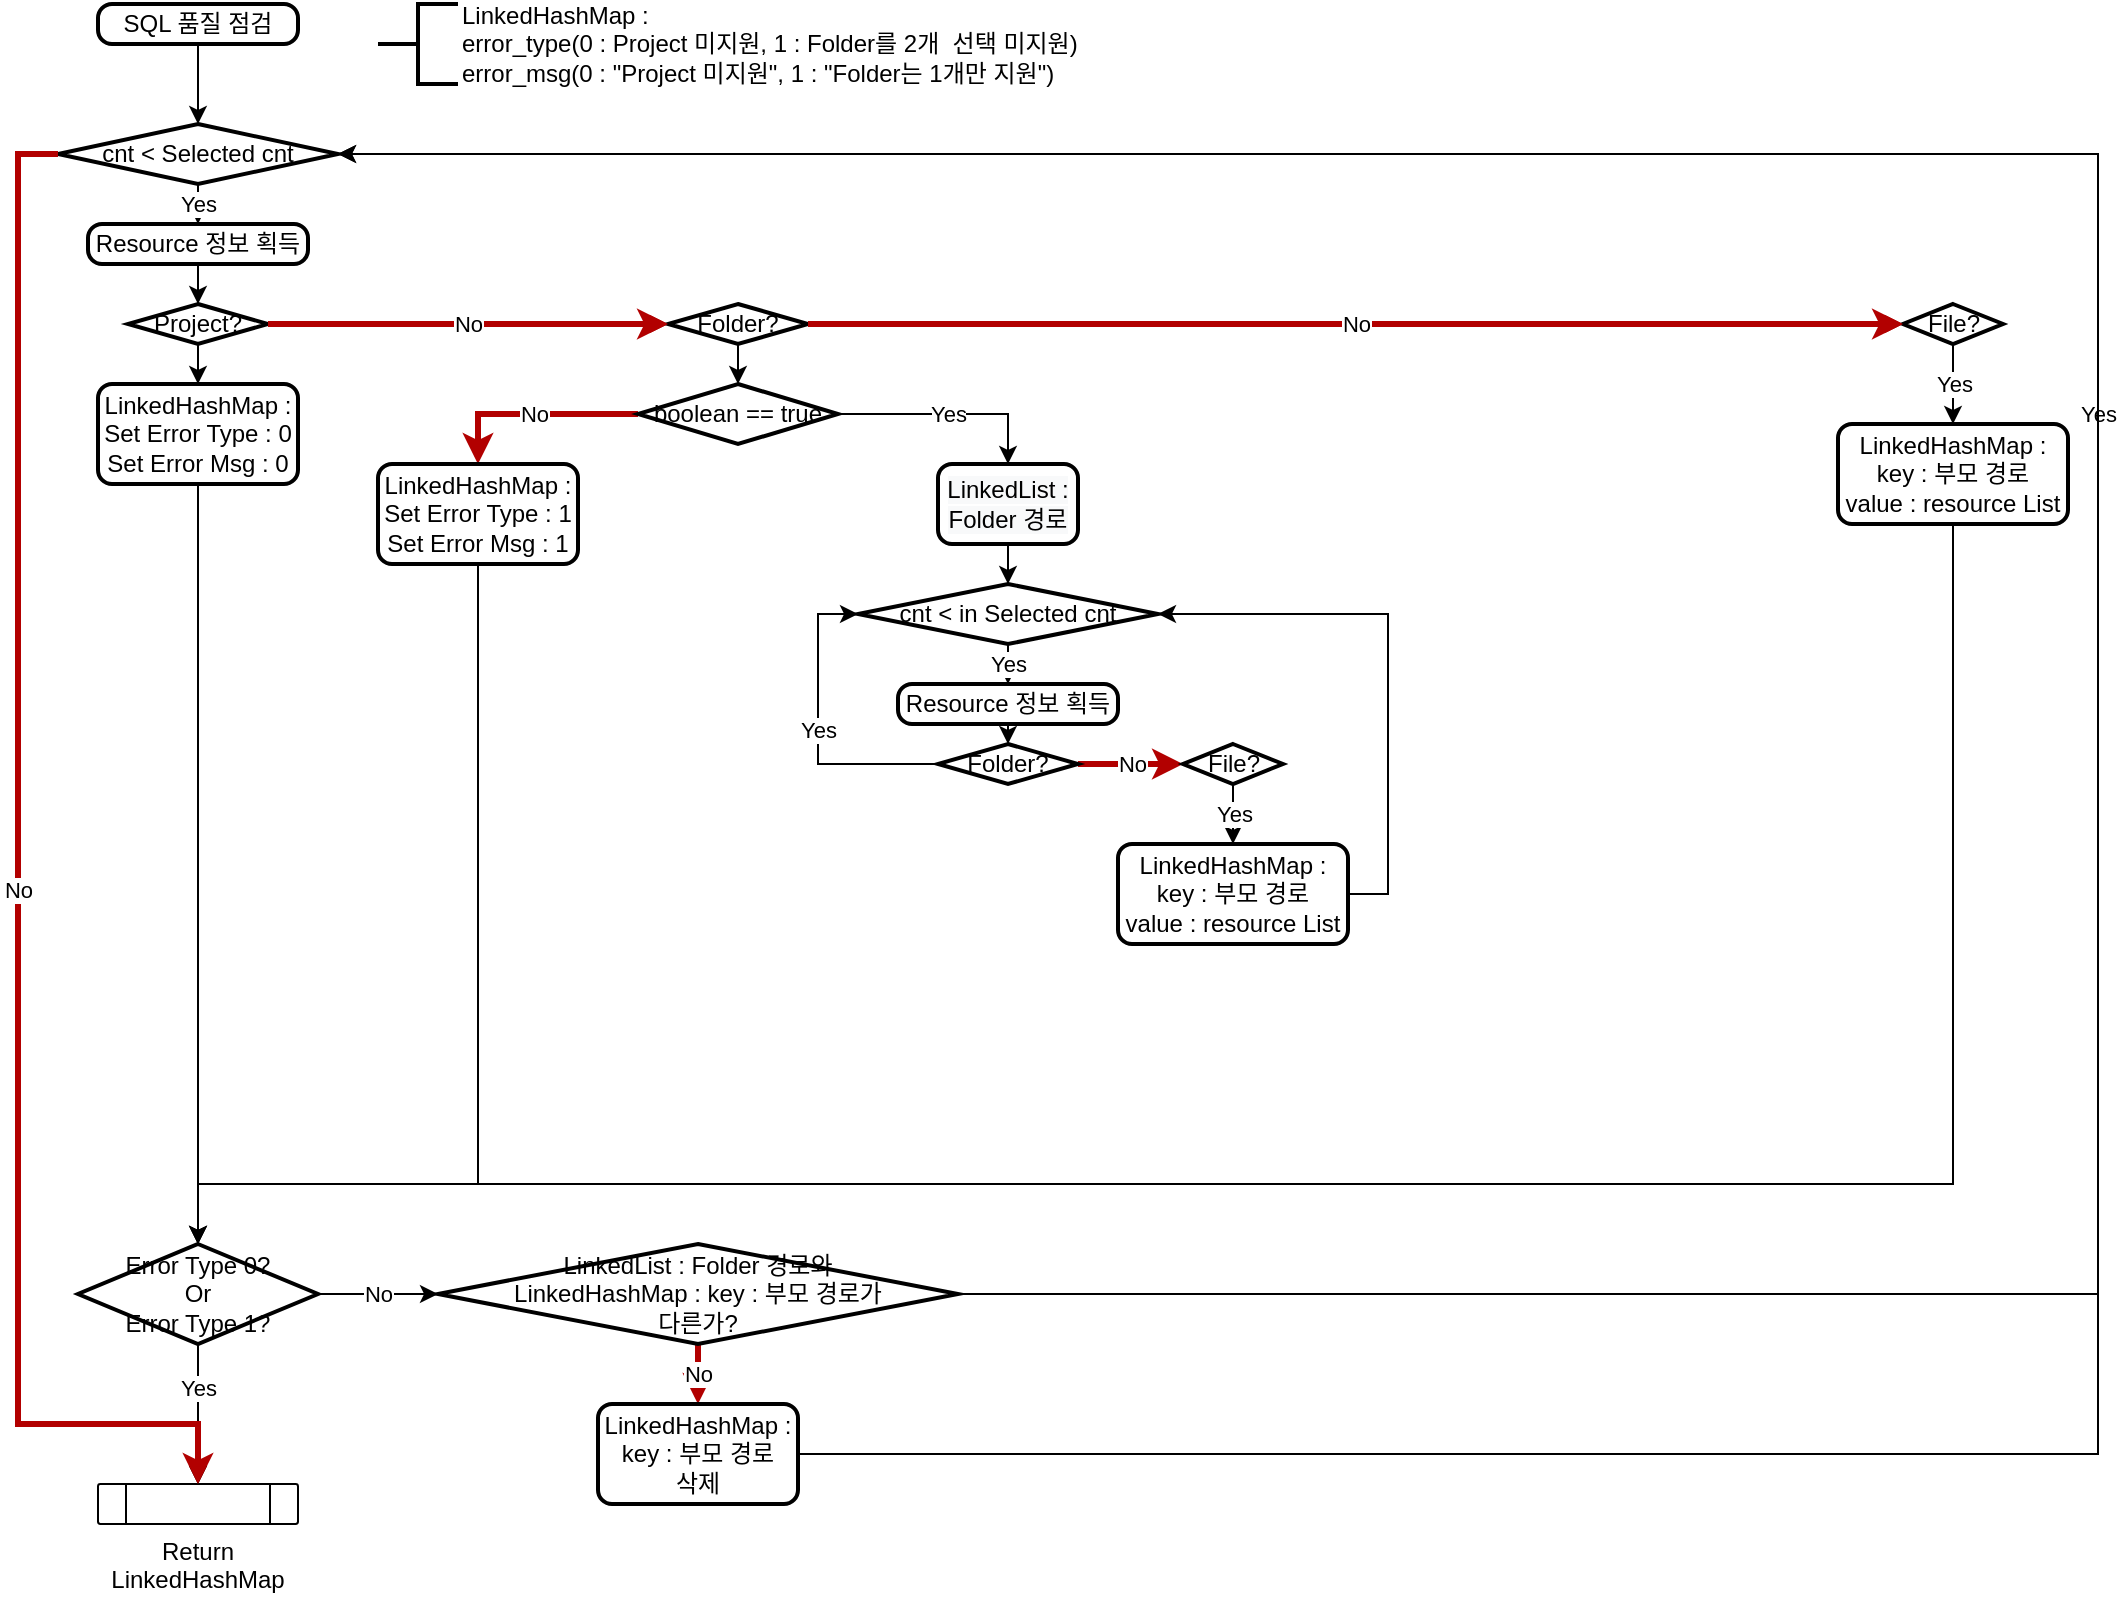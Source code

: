 <mxfile version="14.5.3" type="github">
  <diagram id="C5RBs43oDa-KdzZeNtuy" name="Page-1">
    <mxGraphModel dx="1422" dy="762" grid="1" gridSize="10" guides="1" tooltips="1" connect="1" arrows="1" fold="1" page="1" pageScale="1" pageWidth="1169" pageHeight="827" math="0" shadow="0">
      <root>
        <mxCell id="WIyWlLk6GJQsqaUBKTNV-0" />
        <mxCell id="WIyWlLk6GJQsqaUBKTNV-1" parent="WIyWlLk6GJQsqaUBKTNV-0" />
        <mxCell id="KDvS2yM697CIPFRJHkad-46" style="edgeStyle=orthogonalEdgeStyle;rounded=0;orthogonalLoop=1;jettySize=auto;html=1;exitX=0.5;exitY=1;exitDx=0;exitDy=0;entryX=0.5;entryY=0;entryDx=0;entryDy=0;entryPerimeter=0;" edge="1" parent="WIyWlLk6GJQsqaUBKTNV-1" source="KDvS2yM697CIPFRJHkad-1" target="KDvS2yM697CIPFRJHkad-4">
          <mxGeometry relative="1" as="geometry" />
        </mxCell>
        <mxCell id="KDvS2yM697CIPFRJHkad-1" value="SQL 품질 점검" style="rounded=1;whiteSpace=wrap;html=1;absoluteArcSize=1;arcSize=14;strokeWidth=2;" vertex="1" parent="WIyWlLk6GJQsqaUBKTNV-1">
          <mxGeometry x="150" y="10" width="100" height="20" as="geometry" />
        </mxCell>
        <mxCell id="KDvS2yM697CIPFRJHkad-7" value="Yes" style="edgeStyle=orthogonalEdgeStyle;rounded=0;orthogonalLoop=1;jettySize=auto;html=1;exitX=0.5;exitY=1;exitDx=0;exitDy=0;exitPerimeter=0;entryX=0.5;entryY=0;entryDx=0;entryDy=0;" edge="1" parent="WIyWlLk6GJQsqaUBKTNV-1" source="KDvS2yM697CIPFRJHkad-4" target="KDvS2yM697CIPFRJHkad-6">
          <mxGeometry relative="1" as="geometry" />
        </mxCell>
        <mxCell id="KDvS2yM697CIPFRJHkad-47" value="No" style="edgeStyle=orthogonalEdgeStyle;rounded=0;orthogonalLoop=1;jettySize=auto;html=1;exitX=0;exitY=0.5;exitDx=0;exitDy=0;exitPerimeter=0;entryX=0.5;entryY=0;entryDx=0;entryDy=0;fillColor=#e51400;strokeColor=#B20000;" edge="1" parent="WIyWlLk6GJQsqaUBKTNV-1" source="KDvS2yM697CIPFRJHkad-4" target="KDvS2yM697CIPFRJHkad-21">
          <mxGeometry relative="1" as="geometry">
            <Array as="points">
              <mxPoint x="110" y="85" />
              <mxPoint x="110" y="720" />
              <mxPoint x="200" y="720" />
            </Array>
          </mxGeometry>
        </mxCell>
        <mxCell id="KDvS2yM697CIPFRJHkad-4" value="cnt &amp;lt; Selected cnt" style="strokeWidth=2;html=1;shape=mxgraph.flowchart.decision;whiteSpace=wrap;" vertex="1" parent="WIyWlLk6GJQsqaUBKTNV-1">
          <mxGeometry x="130" y="70" width="140" height="30" as="geometry" />
        </mxCell>
        <mxCell id="KDvS2yM697CIPFRJHkad-13" style="edgeStyle=orthogonalEdgeStyle;rounded=0;orthogonalLoop=1;jettySize=auto;html=1;exitX=0.5;exitY=1;exitDx=0;exitDy=0;" edge="1" parent="WIyWlLk6GJQsqaUBKTNV-1" source="KDvS2yM697CIPFRJHkad-6" target="KDvS2yM697CIPFRJHkad-8">
          <mxGeometry relative="1" as="geometry" />
        </mxCell>
        <mxCell id="KDvS2yM697CIPFRJHkad-6" value="Resource 정보 획득" style="rounded=1;whiteSpace=wrap;html=1;absoluteArcSize=1;arcSize=14;strokeWidth=2;" vertex="1" parent="WIyWlLk6GJQsqaUBKTNV-1">
          <mxGeometry x="145" y="120" width="110" height="20" as="geometry" />
        </mxCell>
        <mxCell id="KDvS2yM697CIPFRJHkad-11" value="No" style="edgeStyle=orthogonalEdgeStyle;rounded=0;orthogonalLoop=1;jettySize=auto;html=1;exitX=1;exitY=0.5;exitDx=0;exitDy=0;exitPerimeter=0;entryX=0;entryY=0.5;entryDx=0;entryDy=0;entryPerimeter=0;fillColor=#e51400;strokeColor=#B20000;" edge="1" parent="WIyWlLk6GJQsqaUBKTNV-1" source="KDvS2yM697CIPFRJHkad-8" target="KDvS2yM697CIPFRJHkad-9">
          <mxGeometry relative="1" as="geometry" />
        </mxCell>
        <mxCell id="KDvS2yM697CIPFRJHkad-16" style="edgeStyle=orthogonalEdgeStyle;rounded=0;orthogonalLoop=1;jettySize=auto;html=1;exitX=0.5;exitY=1;exitDx=0;exitDy=0;exitPerimeter=0;entryX=0.5;entryY=0;entryDx=0;entryDy=0;" edge="1" parent="WIyWlLk6GJQsqaUBKTNV-1" source="KDvS2yM697CIPFRJHkad-8" target="KDvS2yM697CIPFRJHkad-14">
          <mxGeometry relative="1" as="geometry" />
        </mxCell>
        <mxCell id="KDvS2yM697CIPFRJHkad-8" value="Project?" style="strokeWidth=2;html=1;shape=mxgraph.flowchart.decision;whiteSpace=wrap;" vertex="1" parent="WIyWlLk6GJQsqaUBKTNV-1">
          <mxGeometry x="165" y="160" width="70" height="20" as="geometry" />
        </mxCell>
        <mxCell id="KDvS2yM697CIPFRJHkad-12" value="No" style="edgeStyle=orthogonalEdgeStyle;rounded=0;orthogonalLoop=1;jettySize=auto;html=1;exitX=1;exitY=0.5;exitDx=0;exitDy=0;exitPerimeter=0;entryX=0;entryY=0.5;entryDx=0;entryDy=0;entryPerimeter=0;fillColor=#e51400;strokeColor=#B20000;" edge="1" parent="WIyWlLk6GJQsqaUBKTNV-1" source="KDvS2yM697CIPFRJHkad-9" target="KDvS2yM697CIPFRJHkad-10">
          <mxGeometry relative="1" as="geometry" />
        </mxCell>
        <mxCell id="KDvS2yM697CIPFRJHkad-73" style="edgeStyle=orthogonalEdgeStyle;rounded=0;orthogonalLoop=1;jettySize=auto;html=1;exitX=0.5;exitY=1;exitDx=0;exitDy=0;exitPerimeter=0;entryX=0.5;entryY=0;entryDx=0;entryDy=0;entryPerimeter=0;" edge="1" parent="WIyWlLk6GJQsqaUBKTNV-1" source="KDvS2yM697CIPFRJHkad-9" target="KDvS2yM697CIPFRJHkad-49">
          <mxGeometry relative="1" as="geometry" />
        </mxCell>
        <mxCell id="KDvS2yM697CIPFRJHkad-9" value="Folder?" style="strokeWidth=2;html=1;shape=mxgraph.flowchart.decision;whiteSpace=wrap;" vertex="1" parent="WIyWlLk6GJQsqaUBKTNV-1">
          <mxGeometry x="435" y="160" width="70" height="20" as="geometry" />
        </mxCell>
        <mxCell id="KDvS2yM697CIPFRJHkad-81" value="Yes" style="edgeStyle=orthogonalEdgeStyle;rounded=0;orthogonalLoop=1;jettySize=auto;html=1;exitX=0.5;exitY=1;exitDx=0;exitDy=0;exitPerimeter=0;entryX=0.5;entryY=0;entryDx=0;entryDy=0;" edge="1" parent="WIyWlLk6GJQsqaUBKTNV-1" source="KDvS2yM697CIPFRJHkad-10" target="KDvS2yM697CIPFRJHkad-79">
          <mxGeometry relative="1" as="geometry" />
        </mxCell>
        <mxCell id="KDvS2yM697CIPFRJHkad-10" value="File?" style="strokeWidth=2;html=1;shape=mxgraph.flowchart.decision;whiteSpace=wrap;" vertex="1" parent="WIyWlLk6GJQsqaUBKTNV-1">
          <mxGeometry x="1052.5" y="160" width="50" height="20" as="geometry" />
        </mxCell>
        <mxCell id="KDvS2yM697CIPFRJHkad-18" style="edgeStyle=orthogonalEdgeStyle;rounded=0;orthogonalLoop=1;jettySize=auto;html=1;exitX=0.5;exitY=1;exitDx=0;exitDy=0;" edge="1" parent="WIyWlLk6GJQsqaUBKTNV-1" source="KDvS2yM697CIPFRJHkad-14" target="KDvS2yM697CIPFRJHkad-17">
          <mxGeometry relative="1" as="geometry" />
        </mxCell>
        <mxCell id="KDvS2yM697CIPFRJHkad-14" value="LinkedHashMap :&lt;br&gt;Set Error Type : 0&lt;br&gt;Set Error Msg : 0" style="rounded=1;whiteSpace=wrap;html=1;absoluteArcSize=1;arcSize=14;strokeWidth=2;" vertex="1" parent="WIyWlLk6GJQsqaUBKTNV-1">
          <mxGeometry x="150" y="200" width="100" height="50" as="geometry" />
        </mxCell>
        <mxCell id="KDvS2yM697CIPFRJHkad-22" value="Yes" style="edgeStyle=orthogonalEdgeStyle;rounded=0;orthogonalLoop=1;jettySize=auto;html=1;exitX=0.5;exitY=1;exitDx=0;exitDy=0;exitPerimeter=0;entryX=0.5;entryY=0;entryDx=0;entryDy=0;" edge="1" parent="WIyWlLk6GJQsqaUBKTNV-1" source="KDvS2yM697CIPFRJHkad-17" target="KDvS2yM697CIPFRJHkad-21">
          <mxGeometry x="-0.385" relative="1" as="geometry">
            <mxPoint as="offset" />
          </mxGeometry>
        </mxCell>
        <mxCell id="KDvS2yM697CIPFRJHkad-92" value="No" style="edgeStyle=orthogonalEdgeStyle;rounded=0;orthogonalLoop=1;jettySize=auto;html=1;exitX=1;exitY=0.5;exitDx=0;exitDy=0;exitPerimeter=0;entryX=0;entryY=0.5;entryDx=0;entryDy=0;entryPerimeter=0;" edge="1" parent="WIyWlLk6GJQsqaUBKTNV-1" source="KDvS2yM697CIPFRJHkad-17" target="KDvS2yM697CIPFRJHkad-88">
          <mxGeometry relative="1" as="geometry" />
        </mxCell>
        <mxCell id="KDvS2yM697CIPFRJHkad-17" value="Error Type 0?&lt;br&gt;Or&lt;br&gt;Error Type 1?" style="strokeWidth=2;html=1;shape=mxgraph.flowchart.decision;whiteSpace=wrap;" vertex="1" parent="WIyWlLk6GJQsqaUBKTNV-1">
          <mxGeometry x="140" y="630" width="120" height="50" as="geometry" />
        </mxCell>
        <mxCell id="KDvS2yM697CIPFRJHkad-21" value="Return LinkedHashMap" style="verticalLabelPosition=bottom;verticalAlign=top;html=1;shape=process;whiteSpace=wrap;rounded=1;size=0.14;arcSize=6;" vertex="1" parent="WIyWlLk6GJQsqaUBKTNV-1">
          <mxGeometry x="150" y="750" width="100" height="20" as="geometry" />
        </mxCell>
        <mxCell id="KDvS2yM697CIPFRJHkad-35" value="LinkedHashMap : &lt;br&gt;error_type(0 : Project 미지원, 1 : Folder를 2개&amp;nbsp; 선택 미지원)&lt;br&gt;error_msg(0 : &quot;Project 미지원&quot;, 1 : &quot;Folder는 1개만 지원&quot;)" style="strokeWidth=2;html=1;shape=mxgraph.flowchart.annotation_2;align=left;labelPosition=right;pointerEvents=1;" vertex="1" parent="WIyWlLk6GJQsqaUBKTNV-1">
          <mxGeometry x="290" y="10" width="40" height="40" as="geometry" />
        </mxCell>
        <mxCell id="KDvS2yM697CIPFRJHkad-55" value="Yes" style="edgeStyle=orthogonalEdgeStyle;rounded=0;orthogonalLoop=1;jettySize=auto;html=1;exitX=0.5;exitY=1;exitDx=0;exitDy=0;exitPerimeter=0;entryX=0.5;entryY=0;entryDx=0;entryDy=0;" edge="1" parent="WIyWlLk6GJQsqaUBKTNV-1" source="KDvS2yM697CIPFRJHkad-42" target="KDvS2yM697CIPFRJHkad-44">
          <mxGeometry relative="1" as="geometry" />
        </mxCell>
        <mxCell id="KDvS2yM697CIPFRJHkad-42" value="cnt &amp;lt; in Selected cnt" style="strokeWidth=2;html=1;shape=mxgraph.flowchart.decision;whiteSpace=wrap;" vertex="1" parent="WIyWlLk6GJQsqaUBKTNV-1">
          <mxGeometry x="530" y="300" width="150" height="30" as="geometry" />
        </mxCell>
        <mxCell id="KDvS2yM697CIPFRJHkad-51" style="edgeStyle=orthogonalEdgeStyle;rounded=0;orthogonalLoop=1;jettySize=auto;html=1;exitX=0.5;exitY=1;exitDx=0;exitDy=0;entryX=0.5;entryY=0;entryDx=0;entryDy=0;entryPerimeter=0;" edge="1" parent="WIyWlLk6GJQsqaUBKTNV-1" source="KDvS2yM697CIPFRJHkad-44" target="KDvS2yM697CIPFRJHkad-50">
          <mxGeometry relative="1" as="geometry" />
        </mxCell>
        <mxCell id="KDvS2yM697CIPFRJHkad-44" value="Resource 정보 획득" style="rounded=1;whiteSpace=wrap;html=1;absoluteArcSize=1;arcSize=14;strokeWidth=2;" vertex="1" parent="WIyWlLk6GJQsqaUBKTNV-1">
          <mxGeometry x="550" y="350" width="110" height="20" as="geometry" />
        </mxCell>
        <mxCell id="KDvS2yM697CIPFRJHkad-54" value="Yes" style="edgeStyle=orthogonalEdgeStyle;rounded=0;orthogonalLoop=1;jettySize=auto;html=1;exitX=1;exitY=0.5;exitDx=0;exitDy=0;exitPerimeter=0;entryX=0.5;entryY=0;entryDx=0;entryDy=0;" edge="1" parent="WIyWlLk6GJQsqaUBKTNV-1" source="KDvS2yM697CIPFRJHkad-49" target="KDvS2yM697CIPFRJHkad-89">
          <mxGeometry relative="1" as="geometry" />
        </mxCell>
        <mxCell id="KDvS2yM697CIPFRJHkad-62" value="No" style="edgeStyle=orthogonalEdgeStyle;rounded=0;orthogonalLoop=1;jettySize=auto;html=1;exitX=0;exitY=0.5;exitDx=0;exitDy=0;exitPerimeter=0;entryX=0.5;entryY=0;entryDx=0;entryDy=0;fillColor=#e51400;strokeColor=#B20000;strokeWidth=3;" edge="1" parent="WIyWlLk6GJQsqaUBKTNV-1" source="KDvS2yM697CIPFRJHkad-49" target="KDvS2yM697CIPFRJHkad-60">
          <mxGeometry relative="1" as="geometry" />
        </mxCell>
        <mxCell id="KDvS2yM697CIPFRJHkad-49" value="boolean == true" style="strokeWidth=2;html=1;shape=mxgraph.flowchart.decision;whiteSpace=wrap;" vertex="1" parent="WIyWlLk6GJQsqaUBKTNV-1">
          <mxGeometry x="420" y="200" width="100" height="30" as="geometry" />
        </mxCell>
        <mxCell id="KDvS2yM697CIPFRJHkad-56" value="Yes" style="edgeStyle=orthogonalEdgeStyle;rounded=0;orthogonalLoop=1;jettySize=auto;html=1;exitX=0;exitY=0.5;exitDx=0;exitDy=0;exitPerimeter=0;entryX=0;entryY=0.5;entryDx=0;entryDy=0;entryPerimeter=0;" edge="1" parent="WIyWlLk6GJQsqaUBKTNV-1" source="KDvS2yM697CIPFRJHkad-50" target="KDvS2yM697CIPFRJHkad-42">
          <mxGeometry relative="1" as="geometry" />
        </mxCell>
        <mxCell id="KDvS2yM697CIPFRJHkad-64" value="No" style="edgeStyle=orthogonalEdgeStyle;rounded=0;orthogonalLoop=1;jettySize=auto;html=1;exitX=1;exitY=0.5;exitDx=0;exitDy=0;exitPerimeter=0;entryX=0;entryY=0.5;entryDx=0;entryDy=0;entryPerimeter=0;fillColor=#e51400;strokeColor=#B20000;strokeWidth=3;" edge="1" parent="WIyWlLk6GJQsqaUBKTNV-1" source="KDvS2yM697CIPFRJHkad-50" target="KDvS2yM697CIPFRJHkad-63">
          <mxGeometry relative="1" as="geometry" />
        </mxCell>
        <mxCell id="KDvS2yM697CIPFRJHkad-50" value="Folder?" style="strokeWidth=2;html=1;shape=mxgraph.flowchart.decision;whiteSpace=wrap;" vertex="1" parent="WIyWlLk6GJQsqaUBKTNV-1">
          <mxGeometry x="570" y="380" width="70" height="20" as="geometry" />
        </mxCell>
        <mxCell id="KDvS2yM697CIPFRJHkad-71" style="edgeStyle=orthogonalEdgeStyle;rounded=0;orthogonalLoop=1;jettySize=auto;html=1;exitX=0.5;exitY=1;exitDx=0;exitDy=0;entryX=0.5;entryY=0;entryDx=0;entryDy=0;entryPerimeter=0;" edge="1" parent="WIyWlLk6GJQsqaUBKTNV-1" source="KDvS2yM697CIPFRJHkad-60" target="KDvS2yM697CIPFRJHkad-17">
          <mxGeometry relative="1" as="geometry">
            <Array as="points">
              <mxPoint x="340" y="600" />
              <mxPoint x="200" y="600" />
            </Array>
          </mxGeometry>
        </mxCell>
        <mxCell id="KDvS2yM697CIPFRJHkad-60" value="LinkedHashMap :&lt;br&gt;Set Error Type : 1&lt;br&gt;Set Error Msg : 1" style="rounded=1;whiteSpace=wrap;html=1;absoluteArcSize=1;arcSize=14;strokeWidth=2;" vertex="1" parent="WIyWlLk6GJQsqaUBKTNV-1">
          <mxGeometry x="290" y="240" width="100" height="50" as="geometry" />
        </mxCell>
        <mxCell id="KDvS2yM697CIPFRJHkad-84" value="Yes" style="edgeStyle=orthogonalEdgeStyle;rounded=0;orthogonalLoop=1;jettySize=auto;html=1;exitX=0.5;exitY=1;exitDx=0;exitDy=0;exitPerimeter=0;entryX=0.5;entryY=0;entryDx=0;entryDy=0;" edge="1" parent="WIyWlLk6GJQsqaUBKTNV-1" source="KDvS2yM697CIPFRJHkad-63" target="KDvS2yM697CIPFRJHkad-82">
          <mxGeometry relative="1" as="geometry" />
        </mxCell>
        <mxCell id="KDvS2yM697CIPFRJHkad-63" value="File?" style="strokeWidth=2;html=1;shape=mxgraph.flowchart.decision;whiteSpace=wrap;" vertex="1" parent="WIyWlLk6GJQsqaUBKTNV-1">
          <mxGeometry x="692.5" y="380" width="50" height="20" as="geometry" />
        </mxCell>
        <mxCell id="KDvS2yM697CIPFRJHkad-87" style="edgeStyle=orthogonalEdgeStyle;rounded=0;orthogonalLoop=1;jettySize=auto;html=1;exitX=0.5;exitY=1;exitDx=0;exitDy=0;entryX=0.5;entryY=0;entryDx=0;entryDy=0;entryPerimeter=0;" edge="1" parent="WIyWlLk6GJQsqaUBKTNV-1" source="KDvS2yM697CIPFRJHkad-79" target="KDvS2yM697CIPFRJHkad-17">
          <mxGeometry relative="1" as="geometry">
            <mxPoint x="200" y="450" as="targetPoint" />
            <Array as="points">
              <mxPoint x="1078" y="600" />
              <mxPoint x="200" y="600" />
            </Array>
          </mxGeometry>
        </mxCell>
        <mxCell id="KDvS2yM697CIPFRJHkad-79" value="LinkedHashMap :&lt;br&gt;key : 부모 경로&lt;br&gt;value : resource List" style="rounded=1;whiteSpace=wrap;html=1;absoluteArcSize=1;arcSize=14;strokeWidth=2;" vertex="1" parent="WIyWlLk6GJQsqaUBKTNV-1">
          <mxGeometry x="1020" y="220" width="115" height="50" as="geometry" />
        </mxCell>
        <mxCell id="KDvS2yM697CIPFRJHkad-85" style="edgeStyle=orthogonalEdgeStyle;rounded=0;orthogonalLoop=1;jettySize=auto;html=1;exitX=1;exitY=0.5;exitDx=0;exitDy=0;entryX=1;entryY=0.5;entryDx=0;entryDy=0;entryPerimeter=0;" edge="1" parent="WIyWlLk6GJQsqaUBKTNV-1" source="KDvS2yM697CIPFRJHkad-82" target="KDvS2yM697CIPFRJHkad-42">
          <mxGeometry relative="1" as="geometry" />
        </mxCell>
        <mxCell id="KDvS2yM697CIPFRJHkad-82" value="LinkedHashMap :&lt;br&gt;key : 부모 경로&lt;br&gt;value : resource List" style="rounded=1;whiteSpace=wrap;html=1;absoluteArcSize=1;arcSize=14;strokeWidth=2;" vertex="1" parent="WIyWlLk6GJQsqaUBKTNV-1">
          <mxGeometry x="660" y="430" width="115" height="50" as="geometry" />
        </mxCell>
        <mxCell id="KDvS2yM697CIPFRJHkad-91" value="Yes" style="edgeStyle=orthogonalEdgeStyle;rounded=0;orthogonalLoop=1;jettySize=auto;html=1;exitX=1;exitY=0.5;exitDx=0;exitDy=0;exitPerimeter=0;entryX=1;entryY=0.5;entryDx=0;entryDy=0;entryPerimeter=0;" edge="1" parent="WIyWlLk6GJQsqaUBKTNV-1" source="KDvS2yM697CIPFRJHkad-88" target="KDvS2yM697CIPFRJHkad-4">
          <mxGeometry relative="1" as="geometry">
            <Array as="points">
              <mxPoint x="1150" y="655" />
              <mxPoint x="1150" y="85" />
            </Array>
          </mxGeometry>
        </mxCell>
        <mxCell id="KDvS2yM697CIPFRJHkad-94" value="No" style="edgeStyle=orthogonalEdgeStyle;rounded=0;orthogonalLoop=1;jettySize=auto;html=1;exitX=0.5;exitY=1;exitDx=0;exitDy=0;exitPerimeter=0;entryX=0.5;entryY=0;entryDx=0;entryDy=0;fillColor=#e51400;strokeColor=#B20000;strokeWidth=3;" edge="1" parent="WIyWlLk6GJQsqaUBKTNV-1" source="KDvS2yM697CIPFRJHkad-88" target="KDvS2yM697CIPFRJHkad-93">
          <mxGeometry relative="1" as="geometry" />
        </mxCell>
        <mxCell id="KDvS2yM697CIPFRJHkad-88" value="LinkedList :&amp;nbsp;Folder 경로와&lt;br&gt;LinkedHashMap :&amp;nbsp;key : 부모 경로가&lt;br&gt;다른가?" style="strokeWidth=2;html=1;shape=mxgraph.flowchart.decision;whiteSpace=wrap;" vertex="1" parent="WIyWlLk6GJQsqaUBKTNV-1">
          <mxGeometry x="320" y="630" width="260" height="50" as="geometry" />
        </mxCell>
        <mxCell id="KDvS2yM697CIPFRJHkad-90" style="edgeStyle=orthogonalEdgeStyle;rounded=0;orthogonalLoop=1;jettySize=auto;html=1;exitX=0.5;exitY=1;exitDx=0;exitDy=0;" edge="1" parent="WIyWlLk6GJQsqaUBKTNV-1" source="KDvS2yM697CIPFRJHkad-89" target="KDvS2yM697CIPFRJHkad-42">
          <mxGeometry relative="1" as="geometry" />
        </mxCell>
        <mxCell id="KDvS2yM697CIPFRJHkad-89" value="&#xa;&#xa;&lt;span style=&quot;color: rgb(0, 0, 0); font-family: helvetica; font-size: 12px; font-style: normal; font-weight: 400; letter-spacing: normal; text-align: center; text-indent: 0px; text-transform: none; word-spacing: 0px; background-color: rgb(248, 249, 250); display: inline; float: none;&quot;&gt;LinkedList :&lt;/span&gt;&lt;br style=&quot;color: rgb(0, 0, 0); font-family: helvetica; font-size: 12px; font-style: normal; font-weight: 400; letter-spacing: normal; text-align: center; text-indent: 0px; text-transform: none; word-spacing: 0px; background-color: rgb(248, 249, 250);&quot;&gt;&lt;span style=&quot;color: rgb(0, 0, 0); font-family: helvetica; font-size: 12px; font-style: normal; font-weight: 400; letter-spacing: normal; text-align: center; text-indent: 0px; text-transform: none; word-spacing: 0px; background-color: rgb(248, 249, 250); display: inline; float: none;&quot;&gt;Folder 경로&lt;/span&gt;&#xa;&#xa;" style="rounded=1;whiteSpace=wrap;html=1;absoluteArcSize=1;arcSize=14;strokeWidth=2;" vertex="1" parent="WIyWlLk6GJQsqaUBKTNV-1">
          <mxGeometry x="570" y="240" width="70" height="40" as="geometry" />
        </mxCell>
        <mxCell id="KDvS2yM697CIPFRJHkad-95" style="edgeStyle=orthogonalEdgeStyle;rounded=0;orthogonalLoop=1;jettySize=auto;html=1;exitX=1;exitY=0.5;exitDx=0;exitDy=0;entryX=1;entryY=0.5;entryDx=0;entryDy=0;entryPerimeter=0;strokeColor=#000000;" edge="1" parent="WIyWlLk6GJQsqaUBKTNV-1" source="KDvS2yM697CIPFRJHkad-93" target="KDvS2yM697CIPFRJHkad-4">
          <mxGeometry relative="1" as="geometry">
            <Array as="points">
              <mxPoint x="1150" y="735" />
              <mxPoint x="1150" y="85" />
            </Array>
          </mxGeometry>
        </mxCell>
        <mxCell id="KDvS2yM697CIPFRJHkad-93" value="LinkedHashMap :&lt;br&gt;key : 부모 경로&lt;br&gt;삭제" style="rounded=1;whiteSpace=wrap;html=1;absoluteArcSize=1;arcSize=14;strokeWidth=2;" vertex="1" parent="WIyWlLk6GJQsqaUBKTNV-1">
          <mxGeometry x="400" y="710" width="100" height="50" as="geometry" />
        </mxCell>
        <mxCell id="KDvS2yM697CIPFRJHkad-96" value="No" style="edgeStyle=orthogonalEdgeStyle;rounded=0;orthogonalLoop=1;jettySize=auto;html=1;exitX=0;exitY=0.5;exitDx=0;exitDy=0;exitPerimeter=0;entryX=0.5;entryY=0;entryDx=0;entryDy=0;fillColor=#e51400;strokeColor=#B20000;strokeWidth=3;" edge="1" parent="WIyWlLk6GJQsqaUBKTNV-1">
          <mxGeometry relative="1" as="geometry">
            <mxPoint x="130" y="85" as="sourcePoint" />
            <mxPoint x="200" y="750" as="targetPoint" />
            <Array as="points">
              <mxPoint x="110" y="85" />
              <mxPoint x="110" y="720" />
              <mxPoint x="200" y="720" />
            </Array>
          </mxGeometry>
        </mxCell>
        <mxCell id="KDvS2yM697CIPFRJHkad-97" value="No" style="edgeStyle=orthogonalEdgeStyle;rounded=0;orthogonalLoop=1;jettySize=auto;html=1;exitX=1;exitY=0.5;exitDx=0;exitDy=0;exitPerimeter=0;entryX=0;entryY=0.5;entryDx=0;entryDy=0;entryPerimeter=0;fillColor=#e51400;strokeColor=#B20000;strokeWidth=3;" edge="1" parent="WIyWlLk6GJQsqaUBKTNV-1">
          <mxGeometry relative="1" as="geometry">
            <mxPoint x="235" y="170" as="sourcePoint" />
            <mxPoint x="435" y="170" as="targetPoint" />
          </mxGeometry>
        </mxCell>
        <mxCell id="KDvS2yM697CIPFRJHkad-98" value="No" style="edgeStyle=orthogonalEdgeStyle;rounded=0;orthogonalLoop=1;jettySize=auto;html=1;exitX=1;exitY=0.5;exitDx=0;exitDy=0;exitPerimeter=0;entryX=0;entryY=0.5;entryDx=0;entryDy=0;entryPerimeter=0;fillColor=#e51400;strokeColor=#B20000;strokeWidth=3;" edge="1" parent="WIyWlLk6GJQsqaUBKTNV-1">
          <mxGeometry relative="1" as="geometry">
            <mxPoint x="505" y="170" as="sourcePoint" />
            <mxPoint x="1052.5" y="170" as="targetPoint" />
          </mxGeometry>
        </mxCell>
      </root>
    </mxGraphModel>
  </diagram>
</mxfile>
